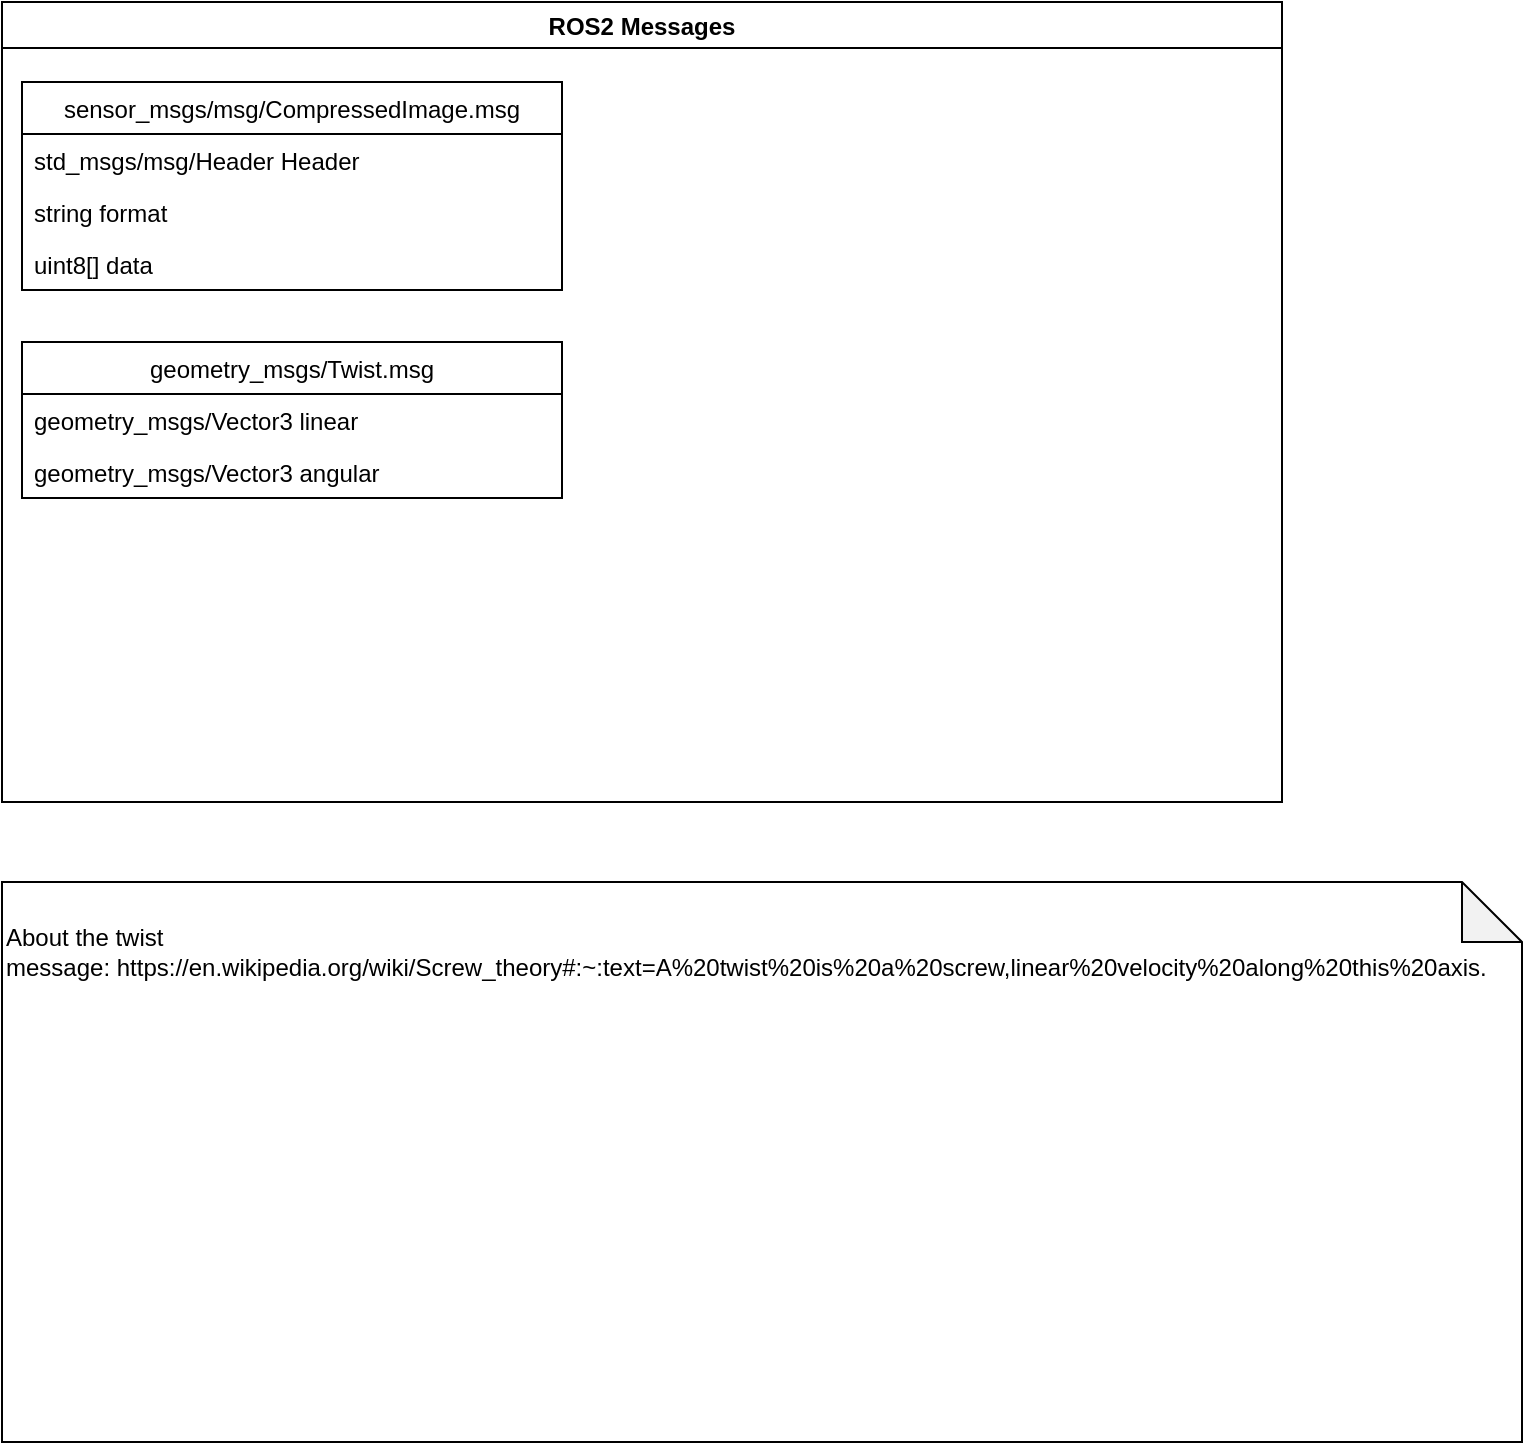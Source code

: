 <mxfile version="17.4.2" type="device"><diagram id="qqU213dJYEh8p59BDIWt" name="Page-1"><mxGraphModel dx="1422" dy="865" grid="1" gridSize="10" guides="1" tooltips="1" connect="1" arrows="1" fold="1" page="1" pageScale="1" pageWidth="1169" pageHeight="1654" math="0" shadow="0"><root><mxCell id="0"/><mxCell id="1" parent="0"/><mxCell id="pClzp2feR2hOpUgiLJsQ-5" value="ROS2 Messages" style="swimlane;gradientColor=none;fillColor=default;swimlaneFillColor=default;" vertex="1" parent="1"><mxGeometry x="80" y="120" width="640" height="400" as="geometry"/></mxCell><mxCell id="pClzp2feR2hOpUgiLJsQ-1" value="sensor_msgs/msg/CompressedImage.msg" style="swimlane;fontStyle=0;childLayout=stackLayout;horizontal=1;startSize=26;fillColor=none;horizontalStack=0;resizeParent=1;resizeParentMax=0;resizeLast=0;collapsible=1;marginBottom=0;" vertex="1" parent="pClzp2feR2hOpUgiLJsQ-5"><mxGeometry x="10" y="40" width="270" height="104" as="geometry"/></mxCell><mxCell id="pClzp2feR2hOpUgiLJsQ-2" value="std_msgs/msg/Header Header" style="text;strokeColor=none;fillColor=none;align=left;verticalAlign=top;spacingLeft=4;spacingRight=4;overflow=hidden;rotatable=0;points=[[0,0.5],[1,0.5]];portConstraint=eastwest;" vertex="1" parent="pClzp2feR2hOpUgiLJsQ-1"><mxGeometry y="26" width="270" height="26" as="geometry"/></mxCell><mxCell id="pClzp2feR2hOpUgiLJsQ-3" value="string format" style="text;strokeColor=none;fillColor=none;align=left;verticalAlign=top;spacingLeft=4;spacingRight=4;overflow=hidden;rotatable=0;points=[[0,0.5],[1,0.5]];portConstraint=eastwest;" vertex="1" parent="pClzp2feR2hOpUgiLJsQ-1"><mxGeometry y="52" width="270" height="26" as="geometry"/></mxCell><mxCell id="pClzp2feR2hOpUgiLJsQ-4" value="uint8[] data" style="text;strokeColor=none;fillColor=none;align=left;verticalAlign=top;spacingLeft=4;spacingRight=4;overflow=hidden;rotatable=0;points=[[0,0.5],[1,0.5]];portConstraint=eastwest;" vertex="1" parent="pClzp2feR2hOpUgiLJsQ-1"><mxGeometry y="78" width="270" height="26" as="geometry"/></mxCell><mxCell id="pClzp2feR2hOpUgiLJsQ-6" value="geometry_msgs/Twist.msg" style="swimlane;fontStyle=0;childLayout=stackLayout;horizontal=1;startSize=26;fillColor=none;horizontalStack=0;resizeParent=1;resizeParentMax=0;resizeLast=0;collapsible=1;marginBottom=0;" vertex="1" parent="pClzp2feR2hOpUgiLJsQ-5"><mxGeometry x="10" y="170" width="270" height="78" as="geometry"/></mxCell><mxCell id="pClzp2feR2hOpUgiLJsQ-7" value="geometry_msgs/Vector3 linear" style="text;strokeColor=none;fillColor=none;align=left;verticalAlign=top;spacingLeft=4;spacingRight=4;overflow=hidden;rotatable=0;points=[[0,0.5],[1,0.5]];portConstraint=eastwest;" vertex="1" parent="pClzp2feR2hOpUgiLJsQ-6"><mxGeometry y="26" width="270" height="26" as="geometry"/></mxCell><mxCell id="pClzp2feR2hOpUgiLJsQ-9" value="geometry_msgs/Vector3 angular" style="text;strokeColor=none;fillColor=none;align=left;verticalAlign=top;spacingLeft=4;spacingRight=4;overflow=hidden;rotatable=0;points=[[0,0.5],[1,0.5]];portConstraint=eastwest;" vertex="1" parent="pClzp2feR2hOpUgiLJsQ-6"><mxGeometry y="52" width="270" height="26" as="geometry"/></mxCell><mxCell id="pClzp2feR2hOpUgiLJsQ-10" value="&lt;br&gt;About the twist message:&amp;nbsp;https://en.wikipedia.org/wiki/Screw_theory#:~:text=A%20twist%20is%20a%20screw,linear%20velocity%20along%20this%20axis." style="shape=note;whiteSpace=wrap;html=1;backgroundOutline=1;darkOpacity=0.05;fillColor=default;gradientColor=none;align=left;verticalAlign=top;" vertex="1" parent="1"><mxGeometry x="80" y="560" width="760" height="280" as="geometry"/></mxCell></root></mxGraphModel></diagram></mxfile>